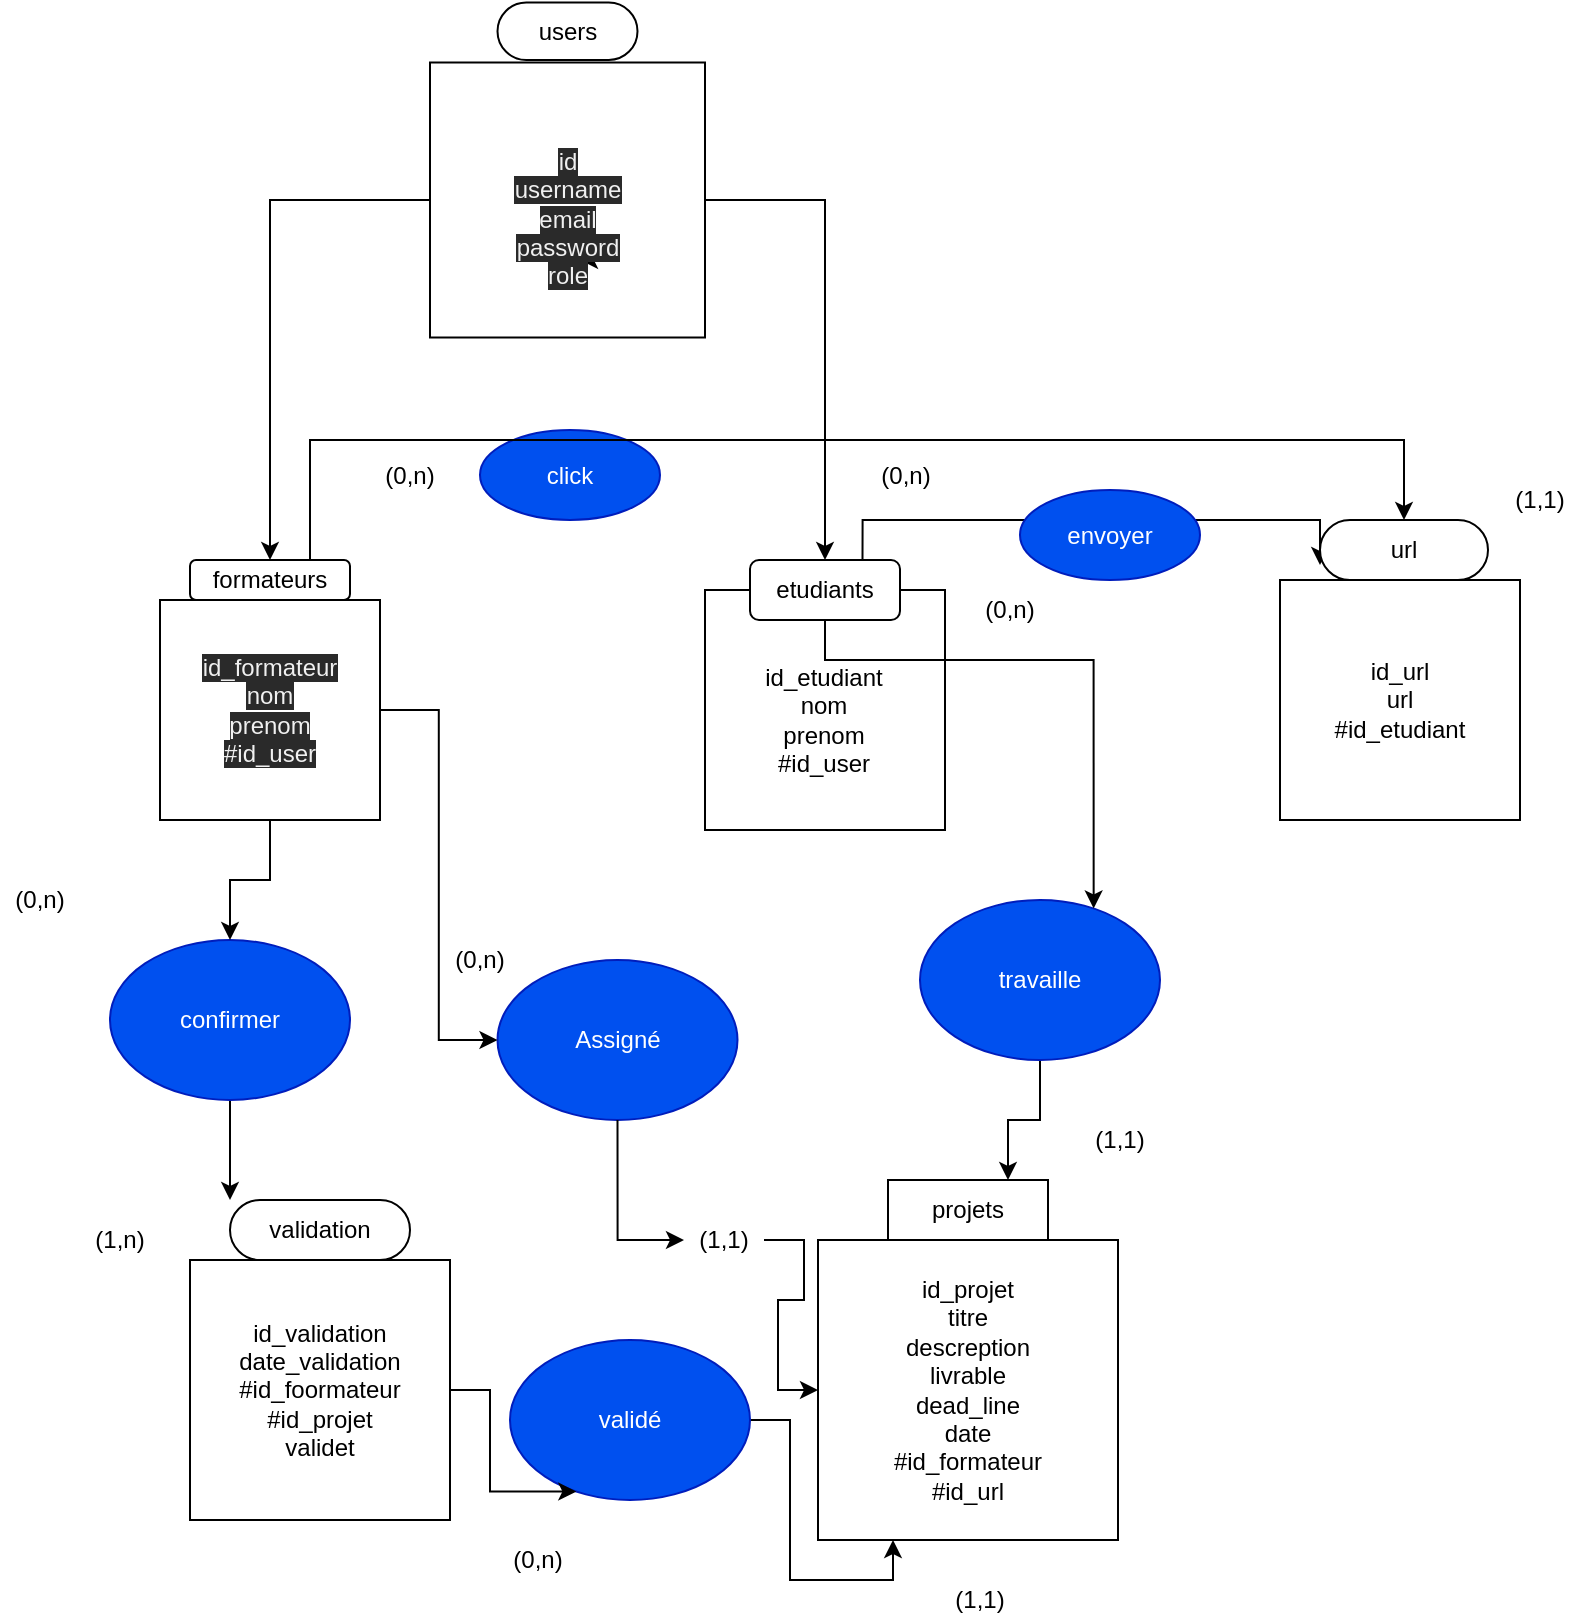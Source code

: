 <mxfile>
    <diagram id="2DleV66bGaq_2jWLCKjl" name="Page-1">
        <mxGraphModel dx="1186" dy="1388" grid="1" gridSize="10" guides="1" tooltips="1" connect="1" arrows="1" fold="1" page="1" pageScale="1" pageWidth="827" pageHeight="1169" math="0" shadow="0">
            <root>
                <mxCell id="0"/>
                <mxCell id="1" parent="0"/>
                <mxCell id="41" value="" style="edgeStyle=orthogonalEdgeStyle;rounded=0;orthogonalLoop=1;jettySize=auto;html=1;" parent="1" source="3" target="11" edge="1">
                    <mxGeometry relative="1" as="geometry"/>
                </mxCell>
                <mxCell id="53" value="" style="edgeStyle=orthogonalEdgeStyle;rounded=0;orthogonalLoop=1;jettySize=auto;html=1;" parent="1" source="3" target="31" edge="1">
                    <mxGeometry relative="1" as="geometry"/>
                </mxCell>
                <mxCell id="3" value="" style="whiteSpace=wrap;html=1;aspect=fixed;" parent="1" vertex="1">
                    <mxGeometry x="145" y="-188.75" width="137.5" height="137.5" as="geometry"/>
                </mxCell>
                <mxCell id="76" value="" style="edgeStyle=orthogonalEdgeStyle;rounded=0;orthogonalLoop=1;jettySize=auto;html=1;" parent="1" source="106" target="38" edge="1">
                    <mxGeometry relative="1" as="geometry">
                        <Array as="points">
                            <mxPoint x="65" y="280"/>
                            <mxPoint x="65" y="280"/>
                        </Array>
                    </mxGeometry>
                </mxCell>
                <mxCell id="103" style="edgeStyle=orthogonalEdgeStyle;rounded=0;orthogonalLoop=1;jettySize=auto;html=1;entryX=0;entryY=0.5;entryDx=0;entryDy=0;" parent="1" source="183" target="9" edge="1">
                    <mxGeometry relative="1" as="geometry"/>
                </mxCell>
                <mxCell id="4" value="&#10;&#10;&lt;span style=&quot;color: rgb(240, 240, 240); font-family: helvetica; font-size: 12px; font-style: normal; font-weight: 400; letter-spacing: normal; text-align: center; text-indent: 0px; text-transform: none; word-spacing: 0px; background-color: rgb(42, 42, 42); display: inline; float: none;&quot;&gt;id_formateur&lt;/span&gt;&lt;br style=&quot;color: rgb(240, 240, 240); font-family: helvetica; font-size: 12px; font-style: normal; font-weight: 400; letter-spacing: normal; text-align: center; text-indent: 0px; text-transform: none; word-spacing: 0px; background-color: rgb(42, 42, 42);&quot;&gt;&lt;span style=&quot;color: rgb(240, 240, 240); font-family: helvetica; font-size: 12px; font-style: normal; font-weight: 400; letter-spacing: normal; text-align: center; text-indent: 0px; text-transform: none; word-spacing: 0px; background-color: rgb(42, 42, 42); display: inline; float: none;&quot;&gt;nom&lt;/span&gt;&lt;br style=&quot;color: rgb(240, 240, 240); font-family: helvetica; font-size: 12px; font-style: normal; font-weight: 400; letter-spacing: normal; text-align: center; text-indent: 0px; text-transform: none; word-spacing: 0px; background-color: rgb(42, 42, 42);&quot;&gt;&lt;span style=&quot;color: rgb(240, 240, 240); font-family: helvetica; font-size: 12px; font-style: normal; font-weight: 400; letter-spacing: normal; text-align: center; text-indent: 0px; text-transform: none; word-spacing: 0px; background-color: rgb(42, 42, 42); display: inline; float: none;&quot;&gt;prenom&lt;/span&gt;&lt;br style=&quot;color: rgb(240, 240, 240); font-family: helvetica; font-size: 12px; font-style: normal; font-weight: 400; letter-spacing: normal; text-align: center; text-indent: 0px; text-transform: none; word-spacing: 0px; background-color: rgb(42, 42, 42);&quot;&gt;&lt;span style=&quot;color: rgb(240, 240, 240); font-family: helvetica; font-size: 12px; font-style: normal; font-weight: 400; letter-spacing: normal; text-align: center; text-indent: 0px; text-transform: none; word-spacing: 0px; background-color: rgb(42, 42, 42); display: inline; float: none;&quot;&gt;#id_user&lt;/span&gt;&#10;&#10;" style="whiteSpace=wrap;html=1;aspect=fixed;" parent="1" vertex="1">
                    <mxGeometry x="10" y="80" width="110" height="110" as="geometry"/>
                </mxCell>
                <mxCell id="5" value="" style="whiteSpace=wrap;html=1;aspect=fixed;" parent="1" vertex="1">
                    <mxGeometry x="282.5" y="75" width="120" height="120" as="geometry"/>
                </mxCell>
                <mxCell id="9" value="id_projet&lt;br&gt;titre&lt;br&gt;descreption&lt;br&gt;livrable&lt;br&gt;dead_line&lt;br&gt;date&lt;br&gt;#id_formateur&lt;br&gt;#id_url" style="whiteSpace=wrap;html=1;aspect=fixed;" parent="1" vertex="1">
                    <mxGeometry x="339" y="400" width="150" height="150" as="geometry"/>
                </mxCell>
                <mxCell id="10" value="id_url&lt;br&gt;url&lt;br&gt;#id_etudiant" style="whiteSpace=wrap;html=1;aspect=fixed;" parent="1" vertex="1">
                    <mxGeometry x="570" y="70" width="120" height="120" as="geometry"/>
                </mxCell>
                <mxCell id="11" value="formateurs" style="rounded=1;whiteSpace=wrap;html=1;" parent="1" vertex="1">
                    <mxGeometry x="25" y="60" width="80" height="20" as="geometry"/>
                </mxCell>
                <mxCell id="117" value="" style="edgeStyle=orthogonalEdgeStyle;rounded=0;orthogonalLoop=1;jettySize=auto;html=1;entryX=0.75;entryY=0;entryDx=0;entryDy=0;" parent="1" source="118" target="17" edge="1">
                    <mxGeometry relative="1" as="geometry"/>
                </mxCell>
                <mxCell id="13" value="id_etudiant&lt;br&gt;nom&lt;br&gt;prenom&lt;br&gt;#id_user" style="text;html=1;strokeColor=none;fillColor=none;align=center;verticalAlign=middle;whiteSpace=wrap;rounded=0;" parent="1" vertex="1">
                    <mxGeometry x="312" y="130" width="60" height="20" as="geometry"/>
                </mxCell>
                <mxCell id="17" value="projets" style="rounded=1;whiteSpace=wrap;html=1;arcSize=0;" parent="1" vertex="1">
                    <mxGeometry x="374" y="370" width="80" height="30" as="geometry"/>
                </mxCell>
                <mxCell id="36" style="edgeStyle=orthogonalEdgeStyle;rounded=0;orthogonalLoop=1;jettySize=auto;html=1;exitX=0.75;exitY=1;exitDx=0;exitDy=0;" parent="1" source="7" edge="1">
                    <mxGeometry relative="1" as="geometry">
                        <mxPoint x="220" y="-90.667" as="targetPoint"/>
                    </mxGeometry>
                </mxCell>
                <mxCell id="26" value="users" style="rounded=1;whiteSpace=wrap;html=1;arcSize=50;" parent="1" vertex="1">
                    <mxGeometry x="178.75" y="-218.75" width="70" height="28.75" as="geometry"/>
                </mxCell>
                <mxCell id="137" value="" style="edgeStyle=orthogonalEdgeStyle;rounded=0;orthogonalLoop=1;jettySize=auto;html=1;entryX=0;entryY=0.75;entryDx=0;entryDy=0;exitX=0.75;exitY=0;exitDx=0;exitDy=0;" parent="1" source="31" target="40" edge="1">
                    <mxGeometry relative="1" as="geometry">
                        <Array as="points">
                            <mxPoint x="361" y="40"/>
                            <mxPoint x="590" y="40"/>
                        </Array>
                    </mxGeometry>
                </mxCell>
                <mxCell id="31" value="etudiants" style="rounded=1;whiteSpace=wrap;html=1;" parent="1" vertex="1">
                    <mxGeometry x="305" y="60" width="75" height="30" as="geometry"/>
                </mxCell>
                <mxCell id="108" value="" style="edgeStyle=orthogonalEdgeStyle;rounded=0;orthogonalLoop=1;jettySize=auto;html=1;" parent="1" source="37" target="38" edge="1">
                    <mxGeometry relative="1" as="geometry"/>
                </mxCell>
                <mxCell id="111" value="" style="edgeStyle=orthogonalEdgeStyle;rounded=0;orthogonalLoop=1;jettySize=auto;html=1;" parent="1" source="37" target="38" edge="1">
                    <mxGeometry relative="1" as="geometry"/>
                </mxCell>
                <mxCell id="112" value="" style="edgeStyle=orthogonalEdgeStyle;rounded=0;orthogonalLoop=1;jettySize=auto;html=1;entryX=0.25;entryY=1;entryDx=0;entryDy=0;" parent="1" source="113" target="9" edge="1">
                    <mxGeometry relative="1" as="geometry"/>
                </mxCell>
                <mxCell id="37" value="id_validation&lt;br&gt;date_validation&lt;br&gt;#id_foormateur&lt;br&gt;#id_projet&lt;br&gt;validet" style="whiteSpace=wrap;html=1;aspect=fixed;" parent="1" vertex="1">
                    <mxGeometry x="25" y="410" width="130" height="130" as="geometry"/>
                </mxCell>
                <mxCell id="38" value="validation" style="rounded=1;whiteSpace=wrap;html=1;arcSize=50;" parent="1" vertex="1">
                    <mxGeometry x="45" y="380" width="90" height="30" as="geometry"/>
                </mxCell>
                <mxCell id="40" value="url" style="rounded=1;whiteSpace=wrap;html=1;arcSize=50;" parent="1" vertex="1">
                    <mxGeometry x="590" y="40" width="84" height="30" as="geometry"/>
                </mxCell>
                <mxCell id="7" value="&lt;br&gt;&lt;br&gt;&lt;span style=&quot;color: rgb(240 , 240 , 240) ; font-family: &amp;#34;helvetica&amp;#34; ; font-size: 12px ; font-style: normal ; font-weight: 400 ; letter-spacing: normal ; text-align: center ; text-indent: 0px ; text-transform: none ; word-spacing: 0px ; background-color: rgb(42 , 42 , 42) ; display: inline ; float: none&quot;&gt;id&lt;/span&gt;&lt;br style=&quot;color: rgb(240 , 240 , 240) ; font-family: &amp;#34;helvetica&amp;#34; ; font-size: 12px ; font-style: normal ; font-weight: 400 ; letter-spacing: normal ; text-align: center ; text-indent: 0px ; text-transform: none ; word-spacing: 0px ; background-color: rgb(42 , 42 , 42)&quot;&gt;&lt;span style=&quot;color: rgb(240 , 240 , 240) ; font-family: &amp;#34;helvetica&amp;#34; ; font-size: 12px ; font-style: normal ; font-weight: 400 ; letter-spacing: normal ; text-align: center ; text-indent: 0px ; text-transform: none ; word-spacing: 0px ; background-color: rgb(42 , 42 , 42) ; display: inline ; float: none&quot;&gt;username&lt;/span&gt;&lt;br style=&quot;color: rgb(240 , 240 , 240) ; font-family: &amp;#34;helvetica&amp;#34; ; font-size: 12px ; font-style: normal ; font-weight: 400 ; letter-spacing: normal ; text-align: center ; text-indent: 0px ; text-transform: none ; word-spacing: 0px ; background-color: rgb(42 , 42 , 42)&quot;&gt;&lt;span style=&quot;color: rgb(240 , 240 , 240) ; font-family: &amp;#34;helvetica&amp;#34; ; font-size: 12px ; font-style: normal ; font-weight: 400 ; letter-spacing: normal ; text-align: center ; text-indent: 0px ; text-transform: none ; word-spacing: 0px ; background-color: rgb(42 , 42 , 42) ; display: inline ; float: none&quot;&gt;email&lt;/span&gt;&lt;br style=&quot;color: rgb(240 , 240 , 240) ; font-family: &amp;#34;helvetica&amp;#34; ; font-size: 12px ; font-style: normal ; font-weight: 400 ; letter-spacing: normal ; text-align: center ; text-indent: 0px ; text-transform: none ; word-spacing: 0px ; background-color: rgb(42 , 42 , 42)&quot;&gt;&lt;span style=&quot;color: rgb(240 , 240 , 240) ; font-family: &amp;#34;helvetica&amp;#34; ; font-size: 12px ; font-style: normal ; font-weight: 400 ; letter-spacing: normal ; text-align: center ; text-indent: 0px ; text-transform: none ; word-spacing: 0px ; background-color: rgb(42 , 42 , 42) ; display: inline ; float: none&quot;&gt;password&lt;/span&gt;&lt;br style=&quot;color: rgb(240 , 240 , 240) ; font-family: &amp;#34;helvetica&amp;#34; ; font-size: 12px ; font-style: normal ; font-weight: 400 ; letter-spacing: normal ; text-align: center ; text-indent: 0px ; text-transform: none ; word-spacing: 0px ; background-color: rgb(42 , 42 , 42)&quot;&gt;&lt;span style=&quot;color: rgb(240 , 240 , 240) ; font-family: &amp;#34;helvetica&amp;#34; ; font-size: 12px ; font-style: normal ; font-weight: 400 ; letter-spacing: normal ; text-align: center ; text-indent: 0px ; text-transform: none ; word-spacing: 0px ; background-color: rgb(42 , 42 , 42) ; display: inline ; float: none&quot;&gt;role&lt;/span&gt;&lt;br&gt;" style="text;html=1;strokeColor=none;fillColor=none;align=center;verticalAlign=middle;whiteSpace=wrap;rounded=0;" parent="1" vertex="1">
                    <mxGeometry x="193.75" y="-160" width="40" height="70" as="geometry"/>
                </mxCell>
                <mxCell id="104" value="Assigné" style="ellipse;whiteSpace=wrap;html=1;fillColor=#0050ef;strokeColor=#001DBC;fontColor=#ffffff;" parent="1" vertex="1">
                    <mxGeometry x="178.75" y="260" width="120" height="80" as="geometry"/>
                </mxCell>
                <mxCell id="105" style="edgeStyle=orthogonalEdgeStyle;rounded=0;orthogonalLoop=1;jettySize=auto;html=1;entryX=0;entryY=0.5;entryDx=0;entryDy=0;" parent="1" source="4" target="104" edge="1">
                    <mxGeometry relative="1" as="geometry">
                        <mxPoint x="120" y="135" as="sourcePoint"/>
                        <mxPoint x="339" y="475" as="targetPoint"/>
                    </mxGeometry>
                </mxCell>
                <mxCell id="106" value="confirmer" style="ellipse;whiteSpace=wrap;html=1;fillColor=#0050ef;strokeColor=#001DBC;fontColor=#ffffff;" parent="1" vertex="1">
                    <mxGeometry x="-15" y="250" width="120" height="80" as="geometry"/>
                </mxCell>
                <mxCell id="107" value="" style="edgeStyle=orthogonalEdgeStyle;rounded=0;orthogonalLoop=1;jettySize=auto;html=1;" parent="1" source="4" target="106" edge="1">
                    <mxGeometry relative="1" as="geometry">
                        <mxPoint x="65.143" y="190" as="sourcePoint"/>
                        <mxPoint x="65.143" y="380" as="targetPoint"/>
                        <Array as="points"/>
                    </mxGeometry>
                </mxCell>
                <mxCell id="113" value="validé" style="ellipse;whiteSpace=wrap;html=1;fillColor=#0050ef;strokeColor=#001DBC;fontColor=#ffffff;" parent="1" vertex="1">
                    <mxGeometry x="185" y="450" width="120" height="80" as="geometry"/>
                </mxCell>
                <mxCell id="114" value="" style="edgeStyle=orthogonalEdgeStyle;rounded=0;orthogonalLoop=1;jettySize=auto;html=1;entryX=0.25;entryY=1;entryDx=0;entryDy=0;" parent="1" source="37" target="113" edge="1">
                    <mxGeometry relative="1" as="geometry">
                        <mxPoint x="155" y="475" as="sourcePoint"/>
                        <mxPoint x="376.5" y="550" as="targetPoint"/>
                    </mxGeometry>
                </mxCell>
                <mxCell id="118" value="travaille" style="ellipse;whiteSpace=wrap;html=1;fillColor=#0050ef;strokeColor=#001DBC;fontColor=#ffffff;" parent="1" vertex="1">
                    <mxGeometry x="390" y="230" width="120" height="80" as="geometry"/>
                </mxCell>
                <mxCell id="119" value="" style="edgeStyle=orthogonalEdgeStyle;rounded=0;orthogonalLoop=1;jettySize=auto;html=1;entryX=0.75;entryY=0;entryDx=0;entryDy=0;" parent="1" source="31" target="118" edge="1">
                    <mxGeometry relative="1" as="geometry">
                        <mxPoint x="400" y="130" as="sourcePoint"/>
                        <mxPoint x="434" y="370" as="targetPoint"/>
                        <Array as="points">
                            <mxPoint x="343" y="110"/>
                            <mxPoint x="477" y="110"/>
                        </Array>
                    </mxGeometry>
                </mxCell>
                <mxCell id="125" value="envoyer" style="ellipse;whiteSpace=wrap;html=1;fillColor=#0050ef;strokeColor=#001DBC;fontColor=#ffffff;" parent="1" vertex="1">
                    <mxGeometry x="440" y="25" width="90" height="45" as="geometry"/>
                </mxCell>
                <mxCell id="141" value="click" style="ellipse;whiteSpace=wrap;html=1;fillColor=#0050ef;strokeColor=#001DBC;fontColor=#ffffff;" parent="1" vertex="1">
                    <mxGeometry x="170" y="-5" width="90" height="45" as="geometry"/>
                </mxCell>
                <mxCell id="142" style="edgeStyle=orthogonalEdgeStyle;rounded=0;orthogonalLoop=1;jettySize=auto;html=1;entryX=0.5;entryY=0;entryDx=0;entryDy=0;exitX=0.75;exitY=0;exitDx=0;exitDy=0;" parent="1" source="11" target="40" edge="1">
                    <mxGeometry relative="1" as="geometry">
                        <mxPoint x="85" y="60" as="sourcePoint"/>
                        <mxPoint x="632" y="40" as="targetPoint"/>
                        <Array as="points">
                            <mxPoint x="85"/>
                            <mxPoint x="632"/>
                        </Array>
                    </mxGeometry>
                </mxCell>
                <mxCell id="148" value="(0,n)" style="text;html=1;strokeColor=none;fillColor=none;align=center;verticalAlign=middle;whiteSpace=wrap;rounded=0;" parent="1" vertex="1">
                    <mxGeometry x="150" y="240" width="40" height="40" as="geometry"/>
                </mxCell>
                <mxCell id="151" value="(1,1)" style="text;html=1;strokeColor=none;fillColor=none;align=center;verticalAlign=middle;whiteSpace=wrap;rounded=0;" parent="1" vertex="1">
                    <mxGeometry x="470" y="330" width="40" height="40" as="geometry"/>
                </mxCell>
                <mxCell id="152" value="(1,1)" style="text;html=1;strokeColor=none;fillColor=none;align=center;verticalAlign=middle;whiteSpace=wrap;rounded=0;" parent="1" vertex="1">
                    <mxGeometry x="680" y="20" width="40" height="20" as="geometry"/>
                </mxCell>
                <mxCell id="153" value="(0,n)" style="text;html=1;strokeColor=none;fillColor=none;align=center;verticalAlign=middle;whiteSpace=wrap;rounded=0;" parent="1" vertex="1">
                    <mxGeometry x="-70" y="190" width="40" height="80" as="geometry"/>
                </mxCell>
                <mxCell id="158" value="(0,n)" style="text;html=1;strokeColor=none;fillColor=none;align=center;verticalAlign=middle;whiteSpace=wrap;rounded=0;" parent="1" vertex="1">
                    <mxGeometry x="410" y="70" width="50" height="30" as="geometry"/>
                </mxCell>
                <mxCell id="161" value="(0,n)" style="text;html=1;strokeColor=none;fillColor=none;align=center;verticalAlign=middle;whiteSpace=wrap;rounded=0;" parent="1" vertex="1">
                    <mxGeometry x="362.5" y="7.5" width="40" height="20" as="geometry"/>
                </mxCell>
                <mxCell id="170" value="(0,n)" style="text;html=1;strokeColor=none;fillColor=none;align=center;verticalAlign=middle;whiteSpace=wrap;rounded=0;" parent="1" vertex="1">
                    <mxGeometry x="115" y="7.5" width="40" height="20" as="geometry"/>
                </mxCell>
                <mxCell id="172" value="(1,n)" style="text;html=1;strokeColor=none;fillColor=none;align=center;verticalAlign=middle;whiteSpace=wrap;rounded=0;" parent="1" vertex="1">
                    <mxGeometry x="-30" y="390" width="40" height="20" as="geometry"/>
                </mxCell>
                <mxCell id="174" value="(0,n)" style="text;html=1;strokeColor=none;fillColor=none;align=center;verticalAlign=middle;whiteSpace=wrap;rounded=0;" parent="1" vertex="1">
                    <mxGeometry x="178.75" y="550" width="40" height="20" as="geometry"/>
                </mxCell>
                <mxCell id="176" value="(1,1)" style="text;html=1;strokeColor=none;fillColor=none;align=center;verticalAlign=middle;whiteSpace=wrap;rounded=0;" parent="1" vertex="1">
                    <mxGeometry x="400" y="570" width="40" height="20" as="geometry"/>
                </mxCell>
                <mxCell id="183" value="(1,1)" style="text;html=1;strokeColor=none;fillColor=none;align=center;verticalAlign=middle;whiteSpace=wrap;rounded=0;" parent="1" vertex="1">
                    <mxGeometry x="272" y="390" width="40" height="20" as="geometry"/>
                </mxCell>
                <mxCell id="184" style="edgeStyle=orthogonalEdgeStyle;rounded=0;orthogonalLoop=1;jettySize=auto;html=1;entryX=0;entryY=0.5;entryDx=0;entryDy=0;" parent="1" source="104" target="183" edge="1">
                    <mxGeometry relative="1" as="geometry">
                        <mxPoint x="298.75" y="300.0" as="sourcePoint"/>
                        <mxPoint x="339" y="475" as="targetPoint"/>
                    </mxGeometry>
                </mxCell>
            </root>
        </mxGraphModel>
    </diagram>
</mxfile>
